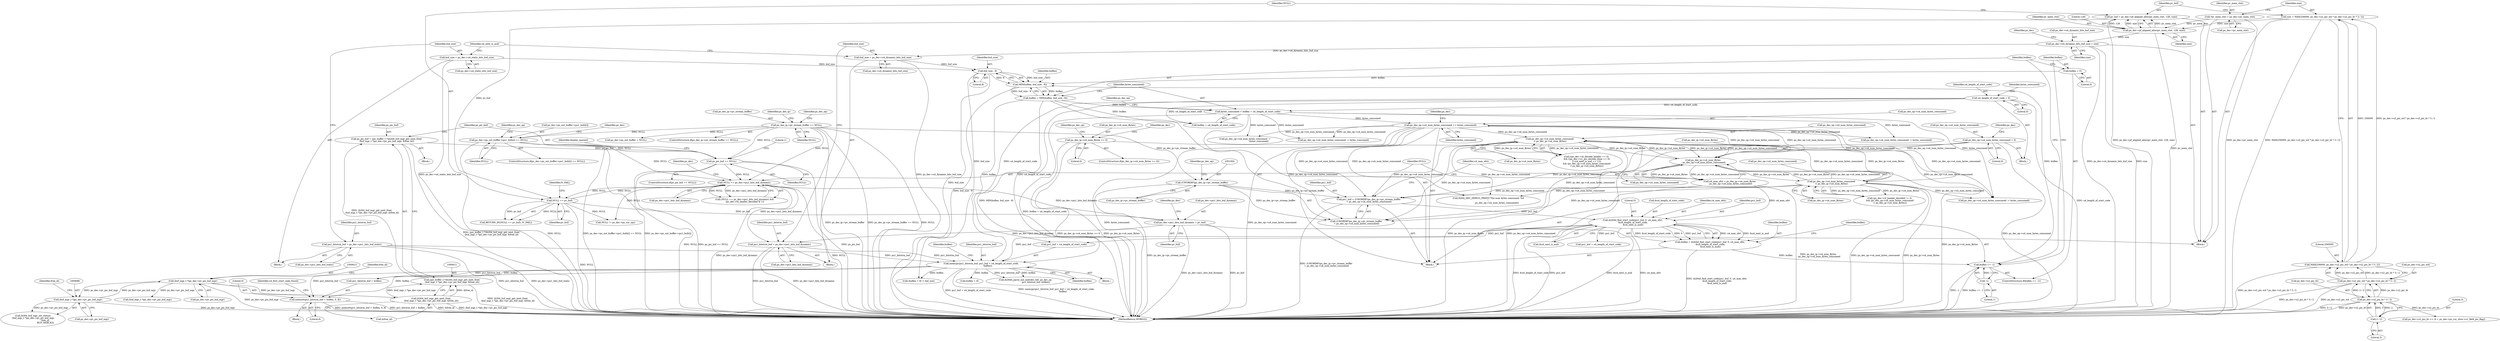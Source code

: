 digraph "0_Android_e86d3cfd2bc28dac421092106751e5638d54a848@API" {
"1001242" [label="(Call,memset(pu1_bitstrm_buf + buflen, 0, 8))"];
"1001229" [label="(Call,memcpy(pu1_bitstrm_buf, pu1_buf + u4_length_of_start_code,\n                   buflen))"];
"1001082" [label="(Call,pu1_bitstrm_buf = ps_dec->pu1_bits_buf_dynamic)"];
"1001022" [label="(Call,NULL == ps_dec->pu1_bits_buf_dynamic)"];
"1000420" [label="(Call,ps_dec->ps_out_buffer->pu1_bufs[i] == NULL)"];
"1000266" [label="(Call,ps_dec_ip->pv_stream_buffer == NULL)"];
"1000622" [label="(Call,ps_pic_buf == NULL)"];
"1000609" [label="(Call,ps_pic_buf = (pic_buffer_t *)ih264_buf_mgr_get_next_free(\n (buf_mgr_t *)ps_dec->pv_pic_buf_mgr, &free_id))"];
"1000611" [label="(Call,(pic_buffer_t *)ih264_buf_mgr_get_next_free(\n (buf_mgr_t *)ps_dec->pv_pic_buf_mgr, &free_id))"];
"1000613" [label="(Call,ih264_buf_mgr_get_next_free(\n (buf_mgr_t *)ps_dec->pv_pic_buf_mgr, &free_id))"];
"1000614" [label="(Call,(buf_mgr_t *)ps_dec->pv_pic_buf_mgr)"];
"1000685" [label="(Call,(buf_mgr_t *)ps_dec->pv_pic_buf_mgr)"];
"1001063" [label="(Call,NULL == pv_buf)"];
"1001056" [label="(Call,pv_buf = ps_dec->pf_aligned_alloc(pv_mem_ctxt, 128, size))"];
"1001058" [label="(Call,ps_dec->pf_aligned_alloc(pv_mem_ctxt, 128, size))"];
"1001036" [label="(Call,*pv_mem_ctxt = ps_dec->pv_mem_ctxt)"];
"1001041" [label="(Call,size = MAX(256000, ps_dec->u2_pic_wd * ps_dec->u2_pic_ht * 3 / 2))"];
"1001043" [label="(Call,MAX(256000, ps_dec->u2_pic_wd * ps_dec->u2_pic_ht * 3 / 2))"];
"1001045" [label="(Call,ps_dec->u2_pic_wd * ps_dec->u2_pic_ht * 3 / 2)"];
"1001049" [label="(Call,ps_dec->u2_pic_ht * 3 / 2)"];
"1001053" [label="(Call,3 / 2)"];
"1001067" [label="(Call,ps_dec->pu1_bits_buf_dynamic = pv_buf)"];
"1001094" [label="(Call,pu1_bitstrm_buf = ps_dec->pu1_bits_buf_static)"];
"1001109" [label="(Call,ih264d_find_start_code(pu1_buf, 0, u4_max_ofst,\n &u4_length_of_start_code,\n &u4_next_is_aud))"];
"1001000" [label="(Call,pu1_buf = (UWORD8*)ps_dec_ip->pv_stream_buffer\n + ps_dec_op->u4_num_bytes_consumed)"];
"1001003" [label="(Call,(UWORD8*)ps_dec_ip->pv_stream_buffer)"];
"1001486" [label="(Call,ps_dec_op->u4_num_bytes_consumed\n < ps_dec_ip->u4_num_Bytes)"];
"1001461" [label="(Call,ps_dec_op->u4_num_bytes_consumed\n < ps_dec_ip->u4_num_Bytes)"];
"1001137" [label="(Call,ps_dec_op->u4_num_bytes_consumed += bytes_consumed)"];
"1001132" [label="(Call,bytes_consumed = buflen + u4_length_of_start_code)"];
"1001125" [label="(Call,buflen = MIN(buflen, buf_size - 8))"];
"1001127" [label="(Call,MIN(buflen, buf_size - 8))"];
"1001122" [label="(Call,buflen = 0)"];
"1001118" [label="(Call,buflen == -1)"];
"1001107" [label="(Call,buflen = ih264d_find_start_code(pu1_buf, 0, u4_max_ofst,\n &u4_length_of_start_code,\n &u4_next_is_aud))"];
"1001120" [label="(Call,-1)"];
"1001129" [label="(Call,buf_size - 8)"];
"1001087" [label="(Call,buf_size = ps_dec->u4_dynamic_bits_buf_size)"];
"1001072" [label="(Call,ps_dec->u4_dynamic_bits_buf_size = size)"];
"1001099" [label="(Call,buf_size = ps_dec->u4_static_bits_buf_size)"];
"1000177" [label="(Call,u4_length_of_start_code = 0)"];
"1001013" [label="(Call,ps_dec_ip->u4_num_Bytes\n - ps_dec_op->u4_num_bytes_consumed)"];
"1000287" [label="(Call,ps_dec_ip->u4_num_Bytes <= 0)"];
"1000312" [label="(Call,ps_dec_op->u4_num_bytes_consumed = 0)"];
"1001011" [label="(Call,u4_max_ofst = ps_dec_ip->u4_num_Bytes\n - ps_dec_op->u4_num_bytes_consumed)"];
"1001017" [label="(Call,ps_dec_op->u4_num_bytes_consumed)"];
"1000624" [label="(Identifier,NULL)"];
"1000611" [label="(Call,(pic_buffer_t *)ih264_buf_mgr_get_next_free(\n (buf_mgr_t *)ps_dec->pv_pic_buf_mgr, &free_id))"];
"1001237" [label="(Call,buflen + 8)"];
"1000274" [label="(Identifier,ps_dec_op)"];
"1001054" [label="(Literal,3)"];
"1001005" [label="(Call,ps_dec_ip->pv_stream_buffer)"];
"1001112" [label="(Identifier,u4_max_ofst)"];
"1001127" [label="(Call,MIN(buflen, buf_size - 8))"];
"1001056" [label="(Call,pv_buf = ps_dec->pf_aligned_alloc(pv_mem_ctxt, 128, size))"];
"1001083" [label="(Identifier,pu1_bitstrm_buf)"];
"1000266" [label="(Call,ps_dec_ip->pv_stream_buffer == NULL)"];
"1001038" [label="(Call,ps_dec->pv_mem_ctxt)"];
"1001530" [label="(Call,ps_dec->u2_pic_ht >> (4 + ps_dec->ps_cur_slice->u1_field_pic_flag))"];
"1001148" [label="(Identifier,ps_dec)"];
"1001108" [label="(Identifier,buflen)"];
"1001126" [label="(Identifier,buflen)"];
"1000179" [label="(Literal,0)"];
"1001129" [label="(Call,buf_size - 8)"];
"1000291" [label="(Literal,0)"];
"1001050" [label="(Call,ps_dec->u2_pic_ht)"];
"1000998" [label="(Block,)"];
"1001058" [label="(Call,ps_dec->pf_aligned_alloc(pv_mem_ctxt, 128, size))"];
"1000312" [label="(Call,ps_dec_op->u4_num_bytes_consumed = 0)"];
"1001032" [label="(Block,)"];
"1000419" [label="(ControlStructure,if(ps_dec->ps_out_buffer->pu1_bufs[i] == NULL))"];
"1000270" [label="(Identifier,NULL)"];
"1000614" [label="(Call,(buf_mgr_t *)ps_dec->pv_pic_buf_mgr)"];
"1000677" [label="(Literal,1)"];
"1001049" [label="(Call,ps_dec->u2_pic_ht * 3 / 2)"];
"1001134" [label="(Call,buflen + u4_length_of_start_code)"];
"1001076" [label="(Identifier,size)"];
"1001053" [label="(Call,3 / 2)"];
"1001115" [label="(Call,&u4_next_is_aud)"];
"1001241" [label="(Block,)"];
"1001122" [label="(Call,buflen = 0)"];
"1001029" [label="(Identifier,ps_dec)"];
"1002270" [label="(MethodReturn,WORD32)"];
"1002263" [label="(Call,H264_DEC_DEBUG_PRINT(\"The num bytes consumed: %d\n\",\n                         ps_dec_op->u4_num_bytes_consumed))"];
"1001095" [label="(Identifier,pu1_bitstrm_buf)"];
"1000449" [label="(Identifier,ps_dec)"];
"1001012" [label="(Identifier,u4_max_ofst)"];
"1001180" [label="(Call,ps_dec_op->u4_num_bytes_consumed -=\n                                        bytes_consumed)"];
"1001110" [label="(Identifier,pu1_buf)"];
"1000613" [label="(Call,ih264_buf_mgr_get_next_free(\n (buf_mgr_t *)ps_dec->pv_pic_buf_mgr, &free_id))"];
"1001124" [label="(Literal,0)"];
"1001238" [label="(Identifier,buflen)"];
"1000288" [label="(Call,ps_dec_ip->u4_num_Bytes)"];
"1001653" [label="(Call,ps_dec_op->u4_num_bytes_consumed -= bytes_consumed)"];
"1001087" [label="(Call,buf_size = ps_dec->u4_dynamic_bits_buf_size)"];
"1001082" [label="(Call,pu1_bitstrm_buf = ps_dec->pu1_bits_buf_dynamic)"];
"1001462" [label="(Call,ps_dec_op->u4_num_bytes_consumed)"];
"1000621" [label="(ControlStructure,if(ps_pic_buf == NULL))"];
"1000177" [label="(Call,u4_length_of_start_code = 0)"];
"1000687" [label="(Call,ps_dec->pv_pic_buf_mgr)"];
"1001486" [label="(Call,ps_dec_op->u4_num_bytes_consumed\n < ps_dec_ip->u4_num_Bytes)"];
"1000620" [label="(Identifier,free_id)"];
"1001138" [label="(Call,ps_dec_op->u4_num_bytes_consumed)"];
"1000286" [label="(ControlStructure,if(ps_dec_ip->u4_num_Bytes <= 0))"];
"1001128" [label="(Identifier,buflen)"];
"1001137" [label="(Call,ps_dec_op->u4_num_bytes_consumed += bytes_consumed)"];
"1001229" [label="(Call,memcpy(pu1_bitstrm_buf, pu1_buf + u4_length_of_start_code,\n                   buflen))"];
"1001107" [label="(Call,buflen = ih264d_find_start_code(pu1_buf, 0, u4_max_ofst,\n &u4_length_of_start_code,\n &u4_next_is_aud))"];
"1000309" [label="(Identifier,ps_dec)"];
"1001155" [label="(Call,pu1_buf + u4_length_of_start_code)"];
"1002168" [label="(Call,NULL != ps_dec->ps_cur_sps)"];
"1001123" [label="(Identifier,buflen)"];
"1001105" [label="(Identifier,u4_next_is_aud)"];
"1001000" [label="(Call,pu1_buf = (UWORD8*)ps_dec_ip->pv_stream_buffer\n + ps_dec_op->u4_num_bytes_consumed)"];
"1001119" [label="(Identifier,buflen)"];
"1001487" [label="(Call,ps_dec_op->u4_num_bytes_consumed)"];
"1001243" [label="(Call,pu1_bitstrm_buf + buflen)"];
"1001084" [label="(Call,ps_dec->pu1_bits_buf_dynamic)"];
"1000432" [label="(Identifier,ps_dec_op)"];
"1000695" [label="(Call,(buf_mgr_t *)ps_dec->pv_pic_buf_mgr)"];
"1001064" [label="(Identifier,NULL)"];
"1000182" [label="(Identifier,bytes_consumed)"];
"1001014" [label="(Call,ps_dec_ip->u4_num_Bytes)"];
"1001242" [label="(Call,memset(pu1_bitstrm_buf + buflen, 0, 8))"];
"1001131" [label="(Literal,8)"];
"1000313" [label="(Call,ps_dec_op->u4_num_bytes_consumed)"];
"1001068" [label="(Call,ps_dec->pu1_bits_buf_dynamic)"];
"1000287" [label="(Call,ps_dec_ip->u4_num_Bytes <= 0)"];
"1001132" [label="(Call,bytes_consumed = buflen + u4_length_of_start_code)"];
"1001231" [label="(Call,pu1_buf + u4_length_of_start_code)"];
"1001024" [label="(Call,ps_dec->pu1_bits_buf_dynamic)"];
"1000267" [label="(Call,ps_dec_ip->pv_stream_buffer)"];
"1001246" [label="(Literal,0)"];
"1000421" [label="(Call,ps_dec->ps_out_buffer->pu1_bufs[i])"];
"1001059" [label="(Identifier,pv_mem_ctxt)"];
"1001045" [label="(Call,ps_dec->u2_pic_wd * ps_dec->u2_pic_ht * 3 / 2)"];
"1001249" [label="(Identifier,u4_first_start_code_found)"];
"1001490" [label="(Call,ps_dec_ip->u4_num_Bytes)"];
"1001117" [label="(ControlStructure,if(buflen == -1))"];
"1001089" [label="(Call,ps_dec->u4_dynamic_bits_buf_size)"];
"1000157" [label="(Block,)"];
"1001055" [label="(Literal,2)"];
"1000295" [label="(Identifier,ps_dec_op)"];
"1001120" [label="(Call,-1)"];
"1001065" [label="(Identifier,pv_buf)"];
"1001041" [label="(Call,size = MAX(256000, ps_dec->u2_pic_wd * ps_dec->u2_pic_ht * 3 / 2))"];
"1001060" [label="(Literal,128)"];
"1000690" [label="(Identifier,free_id)"];
"1000609" [label="(Call,ps_pic_buf = (pic_buffer_t *)ih264_buf_mgr_get_next_free(\n (buf_mgr_t *)ps_dec->pv_pic_buf_mgr, &free_id))"];
"1001001" [label="(Identifier,pu1_buf)"];
"1000619" [label="(Call,&free_id)"];
"1000317" [label="(Call,ps_dec->ps_out_buffer = NULL)"];
"1001043" [label="(Call,MAX(256000, ps_dec->u2_pic_wd * ps_dec->u2_pic_ht * 3 / 2))"];
"1000622" [label="(Call,ps_pic_buf == NULL)"];
"1001230" [label="(Identifier,pu1_bitstrm_buf)"];
"1001021" [label="(Call,(NULL == ps_dec->pu1_bits_buf_dynamic) &&\n (ps_dec->i4_header_decoded & 1))"];
"1001046" [label="(Call,ps_dec->u2_pic_wd)"];
"1001044" [label="(Literal,256000)"];
"1001099" [label="(Call,buf_size = ps_dec->u4_static_bits_buf_size)"];
"1001042" [label="(Identifier,size)"];
"1001141" [label="(Identifier,bytes_consumed)"];
"1001101" [label="(Call,ps_dec->u4_static_bits_buf_size)"];
"1001383" [label="(Call,ps_dec_op->u4_num_bytes_consumed -= bytes_consumed)"];
"1001118" [label="(Call,buflen == -1)"];
"1001318" [label="(Call,ih264d_parse_nal_unit(dec_hdl, ps_dec_op,\n                              pu1_bitstrm_buf, buflen))"];
"1001057" [label="(Identifier,pv_buf)"];
"1001121" [label="(Literal,1)"];
"1001081" [label="(Block,)"];
"1001461" [label="(Call,ps_dec_op->u4_num_bytes_consumed\n < ps_dec_ip->u4_num_Bytes)"];
"1001470" [label="(Call,((ps_dec->i4_decode_header == 0)\n && ((ps_dec->u1_pic_decode_done == 0)\n || (u4_next_is_aud == 1)))\n && (ps_dec_op->u4_num_bytes_consumed\n < ps_dec_ip->u4_num_Bytes))"];
"1001002" [label="(Call,(UWORD8*)ps_dec_ip->pv_stream_buffer\n + ps_dec_op->u4_num_bytes_consumed)"];
"1001133" [label="(Identifier,bytes_consumed)"];
"1001236" [label="(Call,(buflen + 8) < buf_size)"];
"1001247" [label="(Literal,8)"];
"1000420" [label="(Call,ps_dec->ps_out_buffer->pu1_bufs[i] == NULL)"];
"1001111" [label="(Literal,0)"];
"1001009" [label="(Identifier,ps_dec_op)"];
"1001100" [label="(Identifier,buf_size)"];
"1001066" [label="(Identifier,IV_FAIL)"];
"1001234" [label="(Identifier,buflen)"];
"1001063" [label="(Call,NULL == pv_buf)"];
"1001139" [label="(Identifier,ps_dec_op)"];
"1001072" [label="(Call,ps_dec->u4_dynamic_bits_buf_size = size)"];
"1001096" [label="(Call,ps_dec->pu1_bits_buf_static)"];
"1000623" [label="(Identifier,ps_pic_buf)"];
"1000607" [label="(Block,)"];
"1001125" [label="(Call,buflen = MIN(buflen, buf_size - 8))"];
"1001109" [label="(Call,ih264d_find_start_code(pu1_buf, 0, u4_max_ofst,\n &u4_length_of_start_code,\n &u4_next_is_aud))"];
"1000265" [label="(ControlStructure,if(ps_dec_ip->pv_stream_buffer == NULL))"];
"1001071" [label="(Identifier,pv_buf)"];
"1001130" [label="(Identifier,buf_size)"];
"1001061" [label="(Identifier,size)"];
"1001228" [label="(Block,)"];
"1001036" [label="(Call,*pv_mem_ctxt = ps_dec->pv_mem_ctxt)"];
"1000616" [label="(Call,ps_dec->pv_pic_buf_mgr)"];
"1001067" [label="(Call,ps_dec->pu1_bits_buf_dynamic = pv_buf)"];
"1001406" [label="(Call,ps_dec_op->u4_num_bytes_consumed -= bytes_consumed)"];
"1001079" [label="(Identifier,ps_dec)"];
"1001013" [label="(Call,ps_dec_ip->u4_num_Bytes\n - ps_dec_op->u4_num_bytes_consumed)"];
"1000685" [label="(Call,(buf_mgr_t *)ps_dec->pv_pic_buf_mgr)"];
"1001088" [label="(Identifier,buf_size)"];
"1001094" [label="(Call,pu1_bitstrm_buf = ps_dec->pu1_bits_buf_static)"];
"1001073" [label="(Call,ps_dec->u4_dynamic_bits_buf_size)"];
"1001023" [label="(Identifier,NULL)"];
"1001465" [label="(Call,ps_dec_ip->u4_num_Bytes)"];
"1000289" [label="(Identifier,ps_dec_ip)"];
"1000178" [label="(Identifier,u4_length_of_start_code)"];
"1001011" [label="(Call,u4_max_ofst = ps_dec_ip->u4_num_Bytes\n - ps_dec_op->u4_num_bytes_consumed)"];
"1001093" [label="(Block,)"];
"1000428" [label="(Identifier,NULL)"];
"1001113" [label="(Call,&u4_length_of_start_code)"];
"1001062" [label="(Call,RETURN_IF((NULL == pv_buf), IV_FAIL))"];
"1000316" [label="(Literal,0)"];
"1000319" [label="(Identifier,ps_dec)"];
"1001455" [label="(Call,(ps_dec->i4_header_decoded != 3)\n && (ps_dec_op->u4_num_bytes_consumed\n < ps_dec_ip->u4_num_Bytes))"];
"1000684" [label="(Call,ih264_buf_mgr_set_status(\n (buf_mgr_t *)ps_dec->pv_pic_buf_mgr,\n                                    free_id,\n                                    BUF_MGR_IO))"];
"1001037" [label="(Identifier,pv_mem_ctxt)"];
"1001074" [label="(Identifier,ps_dec)"];
"1000629" [label="(Identifier,display_queued)"];
"1000610" [label="(Identifier,ps_pic_buf)"];
"1001022" [label="(Call,NULL == ps_dec->pu1_bits_buf_dynamic)"];
"1001003" [label="(Call,(UWORD8*)ps_dec_ip->pv_stream_buffer)"];
"1001242" -> "1001241"  [label="AST: "];
"1001242" -> "1001247"  [label="CFG: "];
"1001243" -> "1001242"  [label="AST: "];
"1001246" -> "1001242"  [label="AST: "];
"1001247" -> "1001242"  [label="AST: "];
"1001249" -> "1001242"  [label="CFG: "];
"1001242" -> "1002270"  [label="DDG: pu1_bitstrm_buf + buflen"];
"1001242" -> "1002270"  [label="DDG: memset(pu1_bitstrm_buf + buflen, 0, 8)"];
"1001229" -> "1001242"  [label="DDG: pu1_bitstrm_buf"];
"1001229" -> "1001242"  [label="DDG: buflen"];
"1001229" -> "1001228"  [label="AST: "];
"1001229" -> "1001234"  [label="CFG: "];
"1001230" -> "1001229"  [label="AST: "];
"1001231" -> "1001229"  [label="AST: "];
"1001234" -> "1001229"  [label="AST: "];
"1001238" -> "1001229"  [label="CFG: "];
"1001229" -> "1002270"  [label="DDG: memcpy(pu1_bitstrm_buf, pu1_buf + u4_length_of_start_code,\n                   buflen)"];
"1001229" -> "1002270"  [label="DDG: pu1_buf + u4_length_of_start_code"];
"1001082" -> "1001229"  [label="DDG: pu1_bitstrm_buf"];
"1001094" -> "1001229"  [label="DDG: pu1_bitstrm_buf"];
"1001109" -> "1001229"  [label="DDG: pu1_buf"];
"1000177" -> "1001229"  [label="DDG: u4_length_of_start_code"];
"1001125" -> "1001229"  [label="DDG: buflen"];
"1001229" -> "1001236"  [label="DDG: buflen"];
"1001229" -> "1001237"  [label="DDG: buflen"];
"1001229" -> "1001243"  [label="DDG: pu1_bitstrm_buf"];
"1001229" -> "1001243"  [label="DDG: buflen"];
"1001229" -> "1001318"  [label="DDG: pu1_bitstrm_buf"];
"1001229" -> "1001318"  [label="DDG: buflen"];
"1001082" -> "1001081"  [label="AST: "];
"1001082" -> "1001084"  [label="CFG: "];
"1001083" -> "1001082"  [label="AST: "];
"1001084" -> "1001082"  [label="AST: "];
"1001088" -> "1001082"  [label="CFG: "];
"1001082" -> "1002270"  [label="DDG: ps_dec->pu1_bits_buf_dynamic"];
"1001082" -> "1002270"  [label="DDG: pu1_bitstrm_buf"];
"1001022" -> "1001082"  [label="DDG: ps_dec->pu1_bits_buf_dynamic"];
"1001067" -> "1001082"  [label="DDG: ps_dec->pu1_bits_buf_dynamic"];
"1001022" -> "1001021"  [label="AST: "];
"1001022" -> "1001024"  [label="CFG: "];
"1001023" -> "1001022"  [label="AST: "];
"1001024" -> "1001022"  [label="AST: "];
"1001029" -> "1001022"  [label="CFG: "];
"1001021" -> "1001022"  [label="CFG: "];
"1001022" -> "1002270"  [label="DDG: ps_dec->pu1_bits_buf_dynamic"];
"1001022" -> "1002270"  [label="DDG: NULL"];
"1001022" -> "1001021"  [label="DDG: NULL"];
"1001022" -> "1001021"  [label="DDG: ps_dec->pu1_bits_buf_dynamic"];
"1000420" -> "1001022"  [label="DDG: NULL"];
"1000622" -> "1001022"  [label="DDG: NULL"];
"1001063" -> "1001022"  [label="DDG: NULL"];
"1000266" -> "1001022"  [label="DDG: NULL"];
"1001067" -> "1001022"  [label="DDG: ps_dec->pu1_bits_buf_dynamic"];
"1001022" -> "1001063"  [label="DDG: NULL"];
"1001022" -> "1002168"  [label="DDG: NULL"];
"1000420" -> "1000419"  [label="AST: "];
"1000420" -> "1000428"  [label="CFG: "];
"1000421" -> "1000420"  [label="AST: "];
"1000428" -> "1000420"  [label="AST: "];
"1000432" -> "1000420"  [label="CFG: "];
"1000449" -> "1000420"  [label="CFG: "];
"1000420" -> "1002270"  [label="DDG: NULL"];
"1000420" -> "1002270"  [label="DDG: ps_dec->ps_out_buffer->pu1_bufs[i] == NULL"];
"1000420" -> "1002270"  [label="DDG: ps_dec->ps_out_buffer->pu1_bufs[i]"];
"1000266" -> "1000420"  [label="DDG: NULL"];
"1000420" -> "1000622"  [label="DDG: NULL"];
"1000266" -> "1000265"  [label="AST: "];
"1000266" -> "1000270"  [label="CFG: "];
"1000267" -> "1000266"  [label="AST: "];
"1000270" -> "1000266"  [label="AST: "];
"1000274" -> "1000266"  [label="CFG: "];
"1000289" -> "1000266"  [label="CFG: "];
"1000266" -> "1002270"  [label="DDG: ps_dec_ip->pv_stream_buffer"];
"1000266" -> "1002270"  [label="DDG: ps_dec_ip->pv_stream_buffer == NULL"];
"1000266" -> "1002270"  [label="DDG: NULL"];
"1000266" -> "1000317"  [label="DDG: NULL"];
"1000266" -> "1000622"  [label="DDG: NULL"];
"1000266" -> "1001003"  [label="DDG: ps_dec_ip->pv_stream_buffer"];
"1000622" -> "1000621"  [label="AST: "];
"1000622" -> "1000624"  [label="CFG: "];
"1000623" -> "1000622"  [label="AST: "];
"1000624" -> "1000622"  [label="AST: "];
"1000629" -> "1000622"  [label="CFG: "];
"1000677" -> "1000622"  [label="CFG: "];
"1000622" -> "1002270"  [label="DDG: ps_pic_buf == NULL"];
"1000622" -> "1002270"  [label="DDG: ps_pic_buf"];
"1000622" -> "1002270"  [label="DDG: NULL"];
"1000609" -> "1000622"  [label="DDG: ps_pic_buf"];
"1000609" -> "1000607"  [label="AST: "];
"1000609" -> "1000611"  [label="CFG: "];
"1000610" -> "1000609"  [label="AST: "];
"1000611" -> "1000609"  [label="AST: "];
"1000623" -> "1000609"  [label="CFG: "];
"1000609" -> "1002270"  [label="DDG: (pic_buffer_t *)ih264_buf_mgr_get_next_free(\n (buf_mgr_t *)ps_dec->pv_pic_buf_mgr, &free_id)"];
"1000611" -> "1000609"  [label="DDG: ih264_buf_mgr_get_next_free(\n (buf_mgr_t *)ps_dec->pv_pic_buf_mgr, &free_id)"];
"1000611" -> "1000613"  [label="CFG: "];
"1000612" -> "1000611"  [label="AST: "];
"1000613" -> "1000611"  [label="AST: "];
"1000611" -> "1002270"  [label="DDG: ih264_buf_mgr_get_next_free(\n (buf_mgr_t *)ps_dec->pv_pic_buf_mgr, &free_id)"];
"1000613" -> "1000611"  [label="DDG: (buf_mgr_t *)ps_dec->pv_pic_buf_mgr"];
"1000613" -> "1000611"  [label="DDG: &free_id"];
"1000613" -> "1000619"  [label="CFG: "];
"1000614" -> "1000613"  [label="AST: "];
"1000619" -> "1000613"  [label="AST: "];
"1000613" -> "1002270"  [label="DDG: (buf_mgr_t *)ps_dec->pv_pic_buf_mgr"];
"1000613" -> "1002270"  [label="DDG: &free_id"];
"1000614" -> "1000613"  [label="DDG: ps_dec->pv_pic_buf_mgr"];
"1000614" -> "1000616"  [label="CFG: "];
"1000615" -> "1000614"  [label="AST: "];
"1000616" -> "1000614"  [label="AST: "];
"1000620" -> "1000614"  [label="CFG: "];
"1000614" -> "1002270"  [label="DDG: ps_dec->pv_pic_buf_mgr"];
"1000685" -> "1000614"  [label="DDG: ps_dec->pv_pic_buf_mgr"];
"1000614" -> "1000685"  [label="DDG: ps_dec->pv_pic_buf_mgr"];
"1000614" -> "1000695"  [label="DDG: ps_dec->pv_pic_buf_mgr"];
"1000685" -> "1000684"  [label="AST: "];
"1000685" -> "1000687"  [label="CFG: "];
"1000686" -> "1000685"  [label="AST: "];
"1000687" -> "1000685"  [label="AST: "];
"1000690" -> "1000685"  [label="CFG: "];
"1000685" -> "1002270"  [label="DDG: ps_dec->pv_pic_buf_mgr"];
"1000685" -> "1000684"  [label="DDG: ps_dec->pv_pic_buf_mgr"];
"1001063" -> "1001062"  [label="AST: "];
"1001063" -> "1001065"  [label="CFG: "];
"1001064" -> "1001063"  [label="AST: "];
"1001065" -> "1001063"  [label="AST: "];
"1001066" -> "1001063"  [label="CFG: "];
"1001063" -> "1002270"  [label="DDG: NULL"];
"1001063" -> "1001062"  [label="DDG: NULL"];
"1001063" -> "1001062"  [label="DDG: pv_buf"];
"1001056" -> "1001063"  [label="DDG: pv_buf"];
"1001063" -> "1001067"  [label="DDG: pv_buf"];
"1001063" -> "1002168"  [label="DDG: NULL"];
"1001056" -> "1001032"  [label="AST: "];
"1001056" -> "1001058"  [label="CFG: "];
"1001057" -> "1001056"  [label="AST: "];
"1001058" -> "1001056"  [label="AST: "];
"1001064" -> "1001056"  [label="CFG: "];
"1001056" -> "1002270"  [label="DDG: ps_dec->pf_aligned_alloc(pv_mem_ctxt, 128, size)"];
"1001058" -> "1001056"  [label="DDG: pv_mem_ctxt"];
"1001058" -> "1001056"  [label="DDG: 128"];
"1001058" -> "1001056"  [label="DDG: size"];
"1001058" -> "1001061"  [label="CFG: "];
"1001059" -> "1001058"  [label="AST: "];
"1001060" -> "1001058"  [label="AST: "];
"1001061" -> "1001058"  [label="AST: "];
"1001058" -> "1002270"  [label="DDG: pv_mem_ctxt"];
"1001036" -> "1001058"  [label="DDG: pv_mem_ctxt"];
"1001041" -> "1001058"  [label="DDG: size"];
"1001058" -> "1001072"  [label="DDG: size"];
"1001036" -> "1001032"  [label="AST: "];
"1001036" -> "1001038"  [label="CFG: "];
"1001037" -> "1001036"  [label="AST: "];
"1001038" -> "1001036"  [label="AST: "];
"1001042" -> "1001036"  [label="CFG: "];
"1001036" -> "1002270"  [label="DDG: ps_dec->pv_mem_ctxt"];
"1001041" -> "1001032"  [label="AST: "];
"1001041" -> "1001043"  [label="CFG: "];
"1001042" -> "1001041"  [label="AST: "];
"1001043" -> "1001041"  [label="AST: "];
"1001057" -> "1001041"  [label="CFG: "];
"1001041" -> "1002270"  [label="DDG: MAX(256000, ps_dec->u2_pic_wd * ps_dec->u2_pic_ht * 3 / 2)"];
"1001043" -> "1001041"  [label="DDG: 256000"];
"1001043" -> "1001041"  [label="DDG: ps_dec->u2_pic_wd * ps_dec->u2_pic_ht * 3 / 2"];
"1001043" -> "1001045"  [label="CFG: "];
"1001044" -> "1001043"  [label="AST: "];
"1001045" -> "1001043"  [label="AST: "];
"1001043" -> "1002270"  [label="DDG: ps_dec->u2_pic_wd * ps_dec->u2_pic_ht * 3 / 2"];
"1001045" -> "1001043"  [label="DDG: ps_dec->u2_pic_wd"];
"1001045" -> "1001043"  [label="DDG: ps_dec->u2_pic_ht * 3 / 2"];
"1001045" -> "1001049"  [label="CFG: "];
"1001046" -> "1001045"  [label="AST: "];
"1001049" -> "1001045"  [label="AST: "];
"1001045" -> "1002270"  [label="DDG: ps_dec->u2_pic_ht * 3 / 2"];
"1001045" -> "1002270"  [label="DDG: ps_dec->u2_pic_wd"];
"1001049" -> "1001045"  [label="DDG: ps_dec->u2_pic_ht"];
"1001049" -> "1001045"  [label="DDG: 3 / 2"];
"1001049" -> "1001053"  [label="CFG: "];
"1001050" -> "1001049"  [label="AST: "];
"1001053" -> "1001049"  [label="AST: "];
"1001049" -> "1002270"  [label="DDG: ps_dec->u2_pic_ht"];
"1001049" -> "1002270"  [label="DDG: 3 / 2"];
"1001053" -> "1001049"  [label="DDG: 3"];
"1001053" -> "1001049"  [label="DDG: 2"];
"1001049" -> "1001530"  [label="DDG: ps_dec->u2_pic_ht"];
"1001053" -> "1001055"  [label="CFG: "];
"1001054" -> "1001053"  [label="AST: "];
"1001055" -> "1001053"  [label="AST: "];
"1001067" -> "1001032"  [label="AST: "];
"1001067" -> "1001071"  [label="CFG: "];
"1001068" -> "1001067"  [label="AST: "];
"1001071" -> "1001067"  [label="AST: "];
"1001074" -> "1001067"  [label="CFG: "];
"1001067" -> "1002270"  [label="DDG: ps_dec->pu1_bits_buf_dynamic"];
"1001067" -> "1002270"  [label="DDG: pv_buf"];
"1001094" -> "1001093"  [label="AST: "];
"1001094" -> "1001096"  [label="CFG: "];
"1001095" -> "1001094"  [label="AST: "];
"1001096" -> "1001094"  [label="AST: "];
"1001100" -> "1001094"  [label="CFG: "];
"1001094" -> "1002270"  [label="DDG: ps_dec->pu1_bits_buf_static"];
"1001094" -> "1002270"  [label="DDG: pu1_bitstrm_buf"];
"1001109" -> "1001107"  [label="AST: "];
"1001109" -> "1001115"  [label="CFG: "];
"1001110" -> "1001109"  [label="AST: "];
"1001111" -> "1001109"  [label="AST: "];
"1001112" -> "1001109"  [label="AST: "];
"1001113" -> "1001109"  [label="AST: "];
"1001115" -> "1001109"  [label="AST: "];
"1001107" -> "1001109"  [label="CFG: "];
"1001109" -> "1002270"  [label="DDG: &u4_length_of_start_code"];
"1001109" -> "1002270"  [label="DDG: pu1_buf"];
"1001109" -> "1002270"  [label="DDG: &u4_next_is_aud"];
"1001109" -> "1002270"  [label="DDG: u4_max_ofst"];
"1001109" -> "1001107"  [label="DDG: u4_max_ofst"];
"1001109" -> "1001107"  [label="DDG: &u4_next_is_aud"];
"1001109" -> "1001107"  [label="DDG: &u4_length_of_start_code"];
"1001109" -> "1001107"  [label="DDG: 0"];
"1001109" -> "1001107"  [label="DDG: pu1_buf"];
"1001000" -> "1001109"  [label="DDG: pu1_buf"];
"1001011" -> "1001109"  [label="DDG: u4_max_ofst"];
"1001109" -> "1001155"  [label="DDG: pu1_buf"];
"1001109" -> "1001231"  [label="DDG: pu1_buf"];
"1001000" -> "1000998"  [label="AST: "];
"1001000" -> "1001002"  [label="CFG: "];
"1001001" -> "1001000"  [label="AST: "];
"1001002" -> "1001000"  [label="AST: "];
"1001012" -> "1001000"  [label="CFG: "];
"1001000" -> "1002270"  [label="DDG: (UWORD8*)ps_dec_ip->pv_stream_buffer\n + ps_dec_op->u4_num_bytes_consumed"];
"1001003" -> "1001000"  [label="DDG: ps_dec_ip->pv_stream_buffer"];
"1001486" -> "1001000"  [label="DDG: ps_dec_op->u4_num_bytes_consumed"];
"1001461" -> "1001000"  [label="DDG: ps_dec_op->u4_num_bytes_consumed"];
"1000312" -> "1001000"  [label="DDG: ps_dec_op->u4_num_bytes_consumed"];
"1001137" -> "1001000"  [label="DDG: ps_dec_op->u4_num_bytes_consumed"];
"1001003" -> "1001002"  [label="AST: "];
"1001003" -> "1001005"  [label="CFG: "];
"1001004" -> "1001003"  [label="AST: "];
"1001005" -> "1001003"  [label="AST: "];
"1001009" -> "1001003"  [label="CFG: "];
"1001003" -> "1002270"  [label="DDG: ps_dec_ip->pv_stream_buffer"];
"1001003" -> "1001002"  [label="DDG: ps_dec_ip->pv_stream_buffer"];
"1001486" -> "1001470"  [label="AST: "];
"1001486" -> "1001490"  [label="CFG: "];
"1001487" -> "1001486"  [label="AST: "];
"1001490" -> "1001486"  [label="AST: "];
"1001470" -> "1001486"  [label="CFG: "];
"1001486" -> "1002270"  [label="DDG: ps_dec_op->u4_num_bytes_consumed"];
"1001486" -> "1002270"  [label="DDG: ps_dec_ip->u4_num_Bytes"];
"1001486" -> "1001002"  [label="DDG: ps_dec_op->u4_num_bytes_consumed"];
"1001486" -> "1001013"  [label="DDG: ps_dec_ip->u4_num_Bytes"];
"1001486" -> "1001013"  [label="DDG: ps_dec_op->u4_num_bytes_consumed"];
"1001486" -> "1001470"  [label="DDG: ps_dec_op->u4_num_bytes_consumed"];
"1001486" -> "1001470"  [label="DDG: ps_dec_ip->u4_num_Bytes"];
"1001461" -> "1001486"  [label="DDG: ps_dec_op->u4_num_bytes_consumed"];
"1001461" -> "1001486"  [label="DDG: ps_dec_ip->u4_num_Bytes"];
"1001137" -> "1001486"  [label="DDG: ps_dec_op->u4_num_bytes_consumed"];
"1001013" -> "1001486"  [label="DDG: ps_dec_ip->u4_num_Bytes"];
"1001486" -> "1001653"  [label="DDG: ps_dec_op->u4_num_bytes_consumed"];
"1001486" -> "1002263"  [label="DDG: ps_dec_op->u4_num_bytes_consumed"];
"1001461" -> "1001455"  [label="AST: "];
"1001461" -> "1001465"  [label="CFG: "];
"1001462" -> "1001461"  [label="AST: "];
"1001465" -> "1001461"  [label="AST: "];
"1001455" -> "1001461"  [label="CFG: "];
"1001461" -> "1002270"  [label="DDG: ps_dec_op->u4_num_bytes_consumed"];
"1001461" -> "1002270"  [label="DDG: ps_dec_ip->u4_num_Bytes"];
"1001461" -> "1001002"  [label="DDG: ps_dec_op->u4_num_bytes_consumed"];
"1001461" -> "1001013"  [label="DDG: ps_dec_ip->u4_num_Bytes"];
"1001461" -> "1001013"  [label="DDG: ps_dec_op->u4_num_bytes_consumed"];
"1001461" -> "1001455"  [label="DDG: ps_dec_op->u4_num_bytes_consumed"];
"1001461" -> "1001455"  [label="DDG: ps_dec_ip->u4_num_Bytes"];
"1001137" -> "1001461"  [label="DDG: ps_dec_op->u4_num_bytes_consumed"];
"1001013" -> "1001461"  [label="DDG: ps_dec_ip->u4_num_Bytes"];
"1001461" -> "1001653"  [label="DDG: ps_dec_op->u4_num_bytes_consumed"];
"1001461" -> "1002263"  [label="DDG: ps_dec_op->u4_num_bytes_consumed"];
"1001137" -> "1000998"  [label="AST: "];
"1001137" -> "1001141"  [label="CFG: "];
"1001138" -> "1001137"  [label="AST: "];
"1001141" -> "1001137"  [label="AST: "];
"1001148" -> "1001137"  [label="CFG: "];
"1001137" -> "1002270"  [label="DDG: ps_dec_op->u4_num_bytes_consumed"];
"1001137" -> "1002270"  [label="DDG: bytes_consumed"];
"1001137" -> "1001002"  [label="DDG: ps_dec_op->u4_num_bytes_consumed"];
"1001137" -> "1001013"  [label="DDG: ps_dec_op->u4_num_bytes_consumed"];
"1001132" -> "1001137"  [label="DDG: bytes_consumed"];
"1001013" -> "1001137"  [label="DDG: ps_dec_op->u4_num_bytes_consumed"];
"1001137" -> "1001180"  [label="DDG: ps_dec_op->u4_num_bytes_consumed"];
"1001137" -> "1001383"  [label="DDG: ps_dec_op->u4_num_bytes_consumed"];
"1001137" -> "1001406"  [label="DDG: ps_dec_op->u4_num_bytes_consumed"];
"1001137" -> "1001653"  [label="DDG: ps_dec_op->u4_num_bytes_consumed"];
"1001137" -> "1002263"  [label="DDG: ps_dec_op->u4_num_bytes_consumed"];
"1001132" -> "1000998"  [label="AST: "];
"1001132" -> "1001134"  [label="CFG: "];
"1001133" -> "1001132"  [label="AST: "];
"1001134" -> "1001132"  [label="AST: "];
"1001139" -> "1001132"  [label="CFG: "];
"1001132" -> "1002270"  [label="DDG: buflen + u4_length_of_start_code"];
"1001125" -> "1001132"  [label="DDG: buflen"];
"1000177" -> "1001132"  [label="DDG: u4_length_of_start_code"];
"1001132" -> "1001180"  [label="DDG: bytes_consumed"];
"1001132" -> "1001383"  [label="DDG: bytes_consumed"];
"1001132" -> "1001406"  [label="DDG: bytes_consumed"];
"1001132" -> "1001653"  [label="DDG: bytes_consumed"];
"1001125" -> "1000998"  [label="AST: "];
"1001125" -> "1001127"  [label="CFG: "];
"1001126" -> "1001125"  [label="AST: "];
"1001127" -> "1001125"  [label="AST: "];
"1001133" -> "1001125"  [label="CFG: "];
"1001125" -> "1002270"  [label="DDG: MIN(buflen, buf_size - 8)"];
"1001127" -> "1001125"  [label="DDG: buflen"];
"1001127" -> "1001125"  [label="DDG: buf_size - 8"];
"1001125" -> "1001134"  [label="DDG: buflen"];
"1001127" -> "1001129"  [label="CFG: "];
"1001128" -> "1001127"  [label="AST: "];
"1001129" -> "1001127"  [label="AST: "];
"1001127" -> "1002270"  [label="DDG: buf_size - 8"];
"1001122" -> "1001127"  [label="DDG: buflen"];
"1001118" -> "1001127"  [label="DDG: buflen"];
"1001129" -> "1001127"  [label="DDG: buf_size"];
"1001129" -> "1001127"  [label="DDG: 8"];
"1001122" -> "1001117"  [label="AST: "];
"1001122" -> "1001124"  [label="CFG: "];
"1001123" -> "1001122"  [label="AST: "];
"1001124" -> "1001122"  [label="AST: "];
"1001126" -> "1001122"  [label="CFG: "];
"1001118" -> "1001117"  [label="AST: "];
"1001118" -> "1001120"  [label="CFG: "];
"1001119" -> "1001118"  [label="AST: "];
"1001120" -> "1001118"  [label="AST: "];
"1001123" -> "1001118"  [label="CFG: "];
"1001126" -> "1001118"  [label="CFG: "];
"1001118" -> "1002270"  [label="DDG: buflen == -1"];
"1001118" -> "1002270"  [label="DDG: -1"];
"1001107" -> "1001118"  [label="DDG: buflen"];
"1001120" -> "1001118"  [label="DDG: 1"];
"1001107" -> "1000998"  [label="AST: "];
"1001108" -> "1001107"  [label="AST: "];
"1001119" -> "1001107"  [label="CFG: "];
"1001107" -> "1002270"  [label="DDG: ih264d_find_start_code(pu1_buf, 0, u4_max_ofst,\n &u4_length_of_start_code,\n &u4_next_is_aud)"];
"1001120" -> "1001121"  [label="CFG: "];
"1001121" -> "1001120"  [label="AST: "];
"1001129" -> "1001131"  [label="CFG: "];
"1001130" -> "1001129"  [label="AST: "];
"1001131" -> "1001129"  [label="AST: "];
"1001129" -> "1002270"  [label="DDG: buf_size"];
"1001087" -> "1001129"  [label="DDG: buf_size"];
"1001099" -> "1001129"  [label="DDG: buf_size"];
"1001129" -> "1001236"  [label="DDG: buf_size"];
"1001087" -> "1001081"  [label="AST: "];
"1001087" -> "1001089"  [label="CFG: "];
"1001088" -> "1001087"  [label="AST: "];
"1001089" -> "1001087"  [label="AST: "];
"1001105" -> "1001087"  [label="CFG: "];
"1001087" -> "1002270"  [label="DDG: ps_dec->u4_dynamic_bits_buf_size"];
"1001072" -> "1001087"  [label="DDG: ps_dec->u4_dynamic_bits_buf_size"];
"1001072" -> "1001032"  [label="AST: "];
"1001072" -> "1001076"  [label="CFG: "];
"1001073" -> "1001072"  [label="AST: "];
"1001076" -> "1001072"  [label="AST: "];
"1001079" -> "1001072"  [label="CFG: "];
"1001072" -> "1002270"  [label="DDG: ps_dec->u4_dynamic_bits_buf_size"];
"1001072" -> "1002270"  [label="DDG: size"];
"1001099" -> "1001093"  [label="AST: "];
"1001099" -> "1001101"  [label="CFG: "];
"1001100" -> "1001099"  [label="AST: "];
"1001101" -> "1001099"  [label="AST: "];
"1001105" -> "1001099"  [label="CFG: "];
"1001099" -> "1002270"  [label="DDG: ps_dec->u4_static_bits_buf_size"];
"1000177" -> "1000157"  [label="AST: "];
"1000177" -> "1000179"  [label="CFG: "];
"1000178" -> "1000177"  [label="AST: "];
"1000179" -> "1000177"  [label="AST: "];
"1000182" -> "1000177"  [label="CFG: "];
"1000177" -> "1002270"  [label="DDG: u4_length_of_start_code"];
"1000177" -> "1001134"  [label="DDG: u4_length_of_start_code"];
"1000177" -> "1001231"  [label="DDG: u4_length_of_start_code"];
"1001013" -> "1001011"  [label="AST: "];
"1001013" -> "1001017"  [label="CFG: "];
"1001014" -> "1001013"  [label="AST: "];
"1001017" -> "1001013"  [label="AST: "];
"1001011" -> "1001013"  [label="CFG: "];
"1001013" -> "1002270"  [label="DDG: ps_dec_ip->u4_num_Bytes"];
"1001013" -> "1001011"  [label="DDG: ps_dec_ip->u4_num_Bytes"];
"1001013" -> "1001011"  [label="DDG: ps_dec_op->u4_num_bytes_consumed"];
"1000287" -> "1001013"  [label="DDG: ps_dec_ip->u4_num_Bytes"];
"1000312" -> "1001013"  [label="DDG: ps_dec_op->u4_num_bytes_consumed"];
"1000287" -> "1000286"  [label="AST: "];
"1000287" -> "1000291"  [label="CFG: "];
"1000288" -> "1000287"  [label="AST: "];
"1000291" -> "1000287"  [label="AST: "];
"1000295" -> "1000287"  [label="CFG: "];
"1000309" -> "1000287"  [label="CFG: "];
"1000287" -> "1002270"  [label="DDG: ps_dec_ip->u4_num_Bytes <= 0"];
"1000287" -> "1002270"  [label="DDG: ps_dec_ip->u4_num_Bytes"];
"1000312" -> "1000157"  [label="AST: "];
"1000312" -> "1000316"  [label="CFG: "];
"1000313" -> "1000312"  [label="AST: "];
"1000316" -> "1000312"  [label="AST: "];
"1000319" -> "1000312"  [label="CFG: "];
"1000312" -> "1002270"  [label="DDG: ps_dec_op->u4_num_bytes_consumed"];
"1000312" -> "1001002"  [label="DDG: ps_dec_op->u4_num_bytes_consumed"];
"1001011" -> "1000998"  [label="AST: "];
"1001012" -> "1001011"  [label="AST: "];
"1001023" -> "1001011"  [label="CFG: "];
"1001011" -> "1002270"  [label="DDG: ps_dec_ip->u4_num_Bytes\n - ps_dec_op->u4_num_bytes_consumed"];
}
